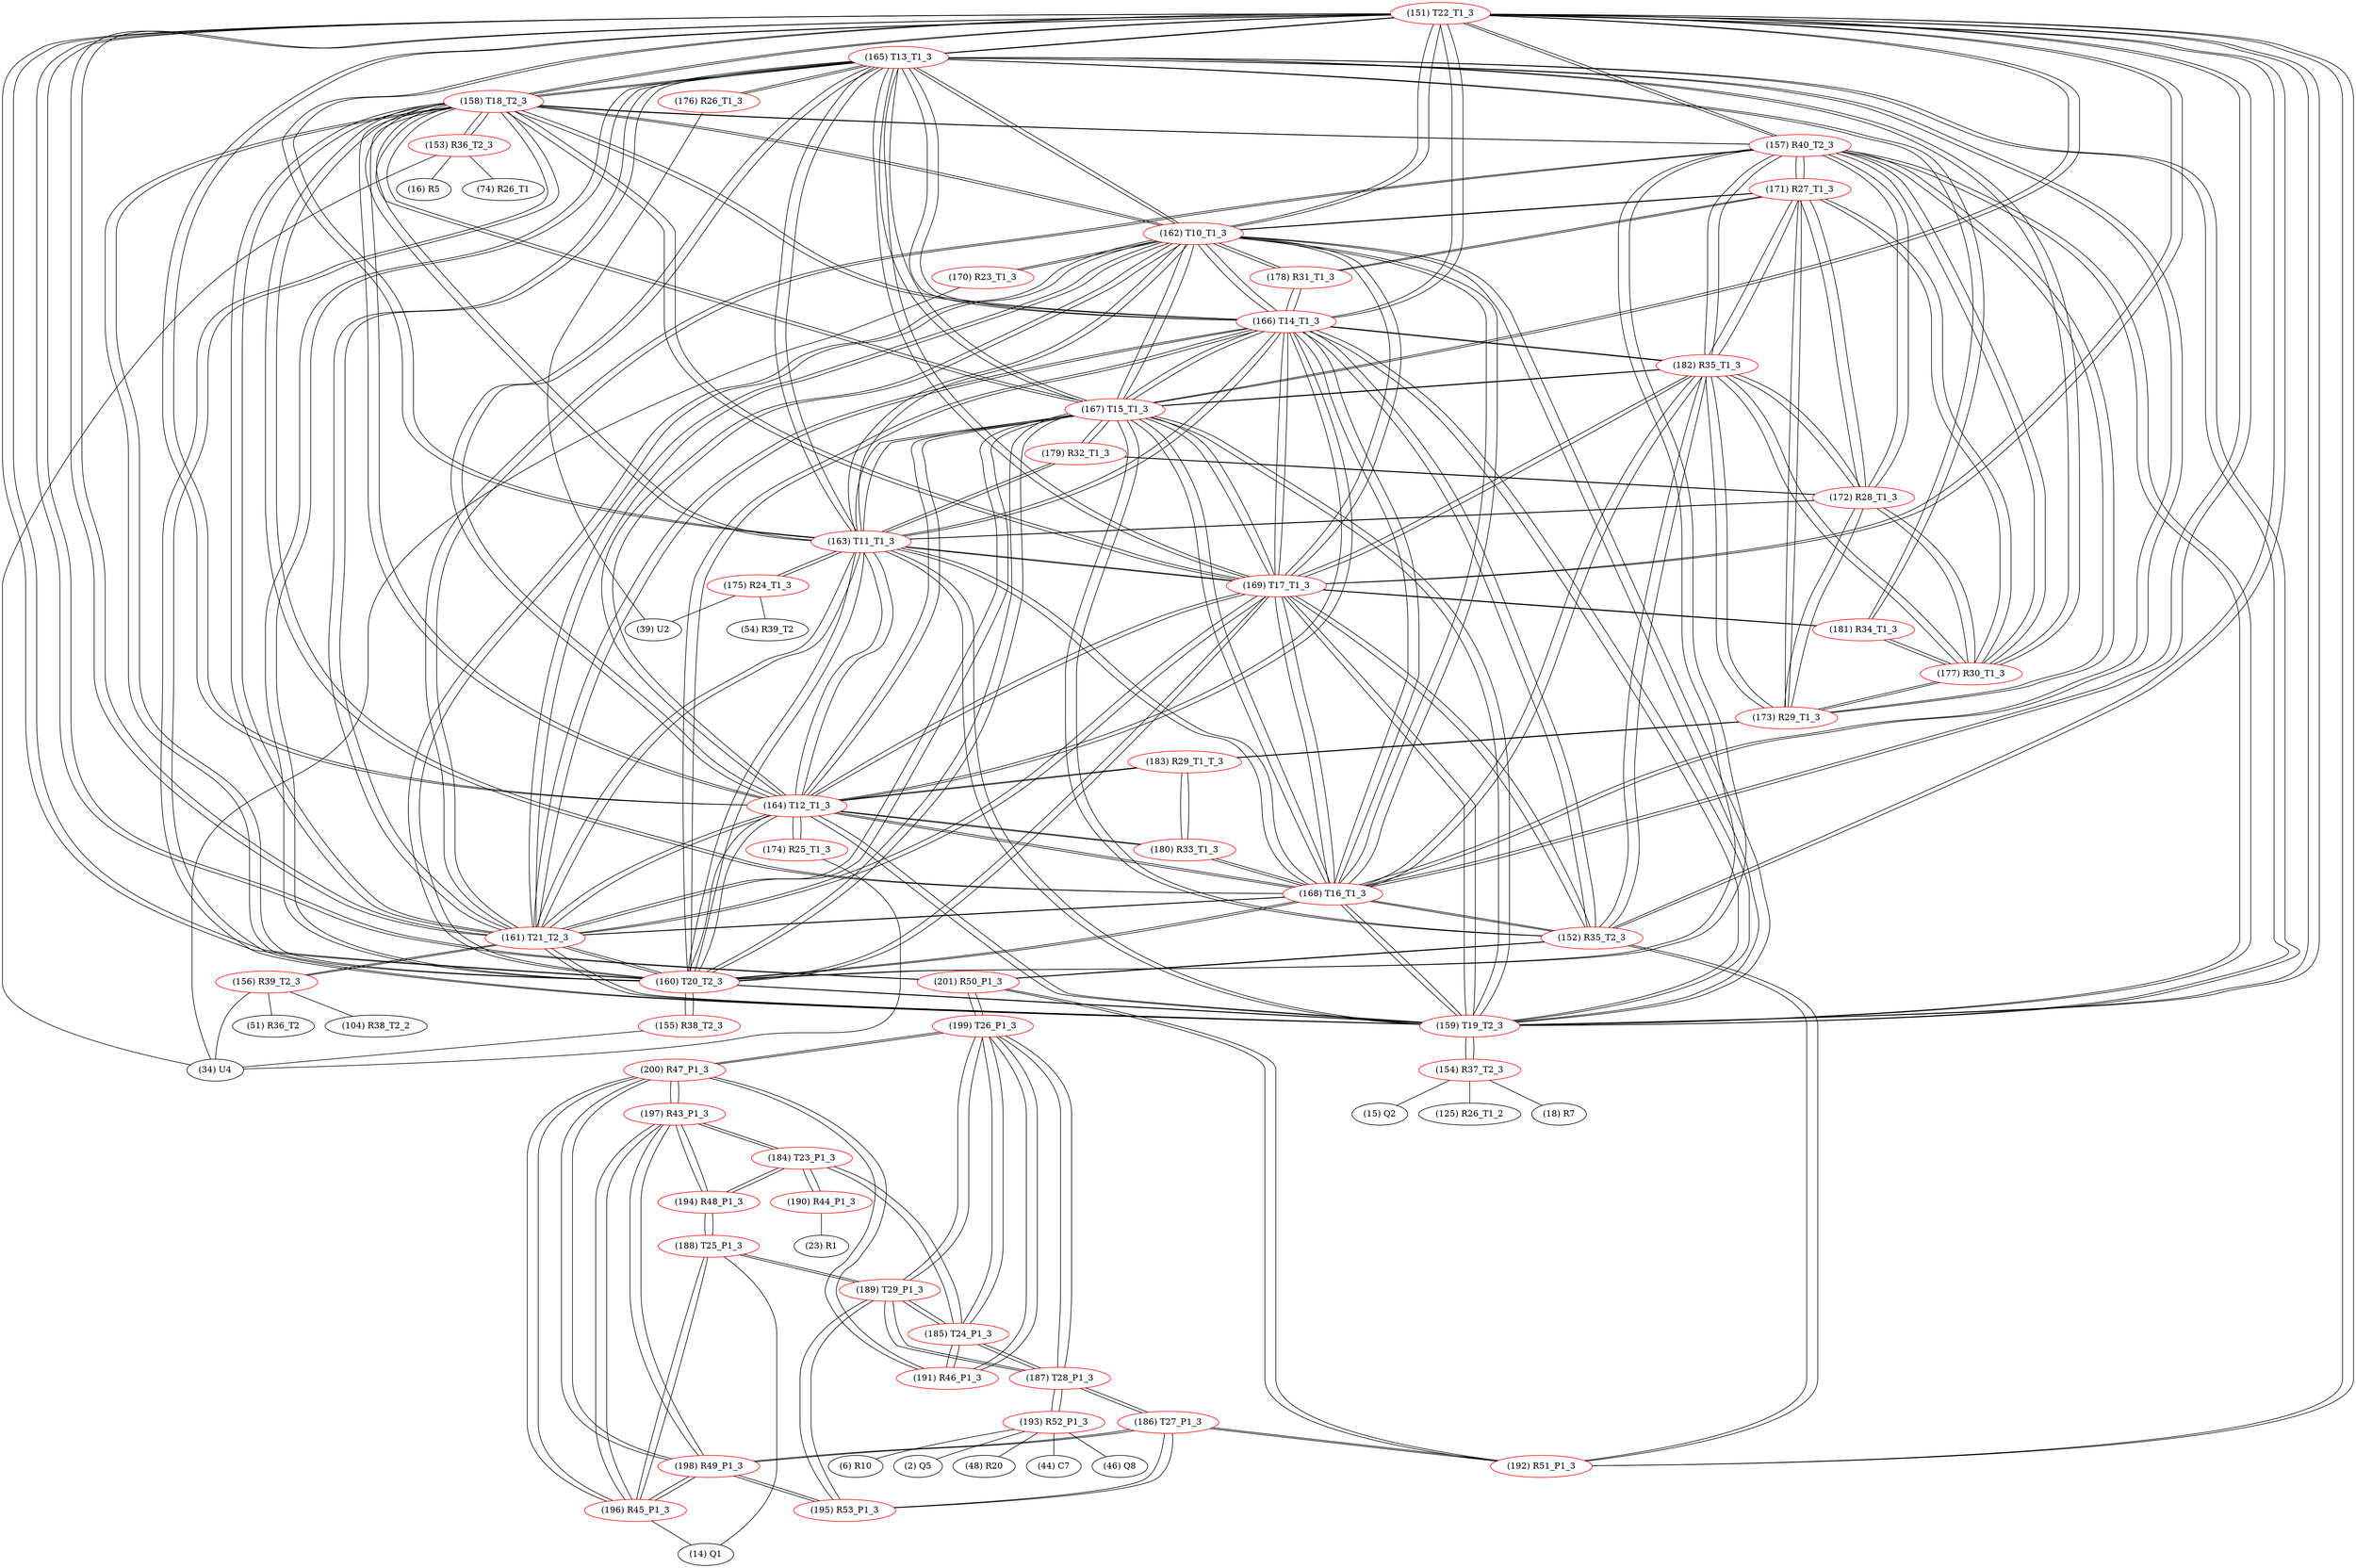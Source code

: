 graph {
	151 [label="(151) T22_T1_3" color=red]
	165 [label="(165) T13_T1_3"]
	158 [label="(158) T18_T2_3"]
	159 [label="(159) T19_T2_3"]
	164 [label="(164) T12_T1_3"]
	167 [label="(167) T15_T1_3"]
	166 [label="(166) T14_T1_3"]
	160 [label="(160) T20_T2_3"]
	161 [label="(161) T21_T2_3"]
	163 [label="(163) T11_T1_3"]
	162 [label="(162) T10_T1_3"]
	168 [label="(168) T16_T1_3"]
	169 [label="(169) T17_T1_3"]
	157 [label="(157) R40_T2_3"]
	192 [label="(192) R51_P1_3"]
	201 [label="(201) R50_P1_3"]
	152 [label="(152) R35_T2_3"]
	152 [label="(152) R35_T2_3" color=red]
	167 [label="(167) T15_T1_3"]
	168 [label="(168) T16_T1_3"]
	166 [label="(166) T14_T1_3"]
	169 [label="(169) T17_T1_3"]
	182 [label="(182) R35_T1_3"]
	192 [label="(192) R51_P1_3"]
	201 [label="(201) R50_P1_3"]
	151 [label="(151) T22_T1_3"]
	153 [label="(153) R36_T2_3" color=red]
	34 [label="(34) U4"]
	16 [label="(16) R5"]
	74 [label="(74) R26_T1"]
	158 [label="(158) T18_T2_3"]
	154 [label="(154) R37_T2_3" color=red]
	18 [label="(18) R7"]
	15 [label="(15) Q2"]
	125 [label="(125) R26_T1_2"]
	159 [label="(159) T19_T2_3"]
	155 [label="(155) R38_T2_3" color=red]
	34 [label="(34) U4"]
	160 [label="(160) T20_T2_3"]
	156 [label="(156) R39_T2_3" color=red]
	34 [label="(34) U4"]
	51 [label="(51) R36_T2"]
	104 [label="(104) R38_T2_2"]
	161 [label="(161) T21_T2_3"]
	157 [label="(157) R40_T2_3" color=red]
	159 [label="(159) T19_T2_3"]
	160 [label="(160) T20_T2_3"]
	161 [label="(161) T21_T2_3"]
	151 [label="(151) T22_T1_3"]
	158 [label="(158) T18_T2_3"]
	173 [label="(173) R29_T1_3"]
	172 [label="(172) R28_T1_3"]
	177 [label="(177) R30_T1_3"]
	171 [label="(171) R27_T1_3"]
	182 [label="(182) R35_T1_3"]
	158 [label="(158) T18_T2_3" color=red]
	165 [label="(165) T13_T1_3"]
	159 [label="(159) T19_T2_3"]
	164 [label="(164) T12_T1_3"]
	167 [label="(167) T15_T1_3"]
	166 [label="(166) T14_T1_3"]
	160 [label="(160) T20_T2_3"]
	161 [label="(161) T21_T2_3"]
	163 [label="(163) T11_T1_3"]
	162 [label="(162) T10_T1_3"]
	151 [label="(151) T22_T1_3"]
	168 [label="(168) T16_T1_3"]
	169 [label="(169) T17_T1_3"]
	157 [label="(157) R40_T2_3"]
	153 [label="(153) R36_T2_3"]
	159 [label="(159) T19_T2_3" color=red]
	165 [label="(165) T13_T1_3"]
	158 [label="(158) T18_T2_3"]
	164 [label="(164) T12_T1_3"]
	167 [label="(167) T15_T1_3"]
	166 [label="(166) T14_T1_3"]
	160 [label="(160) T20_T2_3"]
	161 [label="(161) T21_T2_3"]
	163 [label="(163) T11_T1_3"]
	162 [label="(162) T10_T1_3"]
	151 [label="(151) T22_T1_3"]
	168 [label="(168) T16_T1_3"]
	169 [label="(169) T17_T1_3"]
	157 [label="(157) R40_T2_3"]
	154 [label="(154) R37_T2_3"]
	160 [label="(160) T20_T2_3" color=red]
	165 [label="(165) T13_T1_3"]
	158 [label="(158) T18_T2_3"]
	159 [label="(159) T19_T2_3"]
	164 [label="(164) T12_T1_3"]
	167 [label="(167) T15_T1_3"]
	166 [label="(166) T14_T1_3"]
	161 [label="(161) T21_T2_3"]
	163 [label="(163) T11_T1_3"]
	162 [label="(162) T10_T1_3"]
	151 [label="(151) T22_T1_3"]
	168 [label="(168) T16_T1_3"]
	169 [label="(169) T17_T1_3"]
	157 [label="(157) R40_T2_3"]
	155 [label="(155) R38_T2_3"]
	161 [label="(161) T21_T2_3" color=red]
	165 [label="(165) T13_T1_3"]
	158 [label="(158) T18_T2_3"]
	159 [label="(159) T19_T2_3"]
	164 [label="(164) T12_T1_3"]
	167 [label="(167) T15_T1_3"]
	166 [label="(166) T14_T1_3"]
	160 [label="(160) T20_T2_3"]
	163 [label="(163) T11_T1_3"]
	162 [label="(162) T10_T1_3"]
	151 [label="(151) T22_T1_3"]
	168 [label="(168) T16_T1_3"]
	169 [label="(169) T17_T1_3"]
	157 [label="(157) R40_T2_3"]
	156 [label="(156) R39_T2_3"]
	162 [label="(162) T10_T1_3" color=red]
	165 [label="(165) T13_T1_3"]
	158 [label="(158) T18_T2_3"]
	159 [label="(159) T19_T2_3"]
	164 [label="(164) T12_T1_3"]
	167 [label="(167) T15_T1_3"]
	166 [label="(166) T14_T1_3"]
	160 [label="(160) T20_T2_3"]
	161 [label="(161) T21_T2_3"]
	163 [label="(163) T11_T1_3"]
	151 [label="(151) T22_T1_3"]
	168 [label="(168) T16_T1_3"]
	169 [label="(169) T17_T1_3"]
	170 [label="(170) R23_T1_3"]
	171 [label="(171) R27_T1_3"]
	178 [label="(178) R31_T1_3"]
	163 [label="(163) T11_T1_3" color=red]
	165 [label="(165) T13_T1_3"]
	158 [label="(158) T18_T2_3"]
	159 [label="(159) T19_T2_3"]
	164 [label="(164) T12_T1_3"]
	167 [label="(167) T15_T1_3"]
	166 [label="(166) T14_T1_3"]
	160 [label="(160) T20_T2_3"]
	161 [label="(161) T21_T2_3"]
	162 [label="(162) T10_T1_3"]
	151 [label="(151) T22_T1_3"]
	168 [label="(168) T16_T1_3"]
	169 [label="(169) T17_T1_3"]
	175 [label="(175) R24_T1_3"]
	179 [label="(179) R32_T1_3"]
	172 [label="(172) R28_T1_3"]
	164 [label="(164) T12_T1_3" color=red]
	165 [label="(165) T13_T1_3"]
	158 [label="(158) T18_T2_3"]
	159 [label="(159) T19_T2_3"]
	167 [label="(167) T15_T1_3"]
	166 [label="(166) T14_T1_3"]
	160 [label="(160) T20_T2_3"]
	161 [label="(161) T21_T2_3"]
	163 [label="(163) T11_T1_3"]
	162 [label="(162) T10_T1_3"]
	151 [label="(151) T22_T1_3"]
	168 [label="(168) T16_T1_3"]
	169 [label="(169) T17_T1_3"]
	180 [label="(180) R33_T1_3"]
	183 [label="(183) R29_T1_T_3"]
	174 [label="(174) R25_T1_3"]
	165 [label="(165) T13_T1_3" color=red]
	158 [label="(158) T18_T2_3"]
	159 [label="(159) T19_T2_3"]
	164 [label="(164) T12_T1_3"]
	167 [label="(167) T15_T1_3"]
	166 [label="(166) T14_T1_3"]
	160 [label="(160) T20_T2_3"]
	161 [label="(161) T21_T2_3"]
	163 [label="(163) T11_T1_3"]
	162 [label="(162) T10_T1_3"]
	151 [label="(151) T22_T1_3"]
	168 [label="(168) T16_T1_3"]
	169 [label="(169) T17_T1_3"]
	177 [label="(177) R30_T1_3"]
	181 [label="(181) R34_T1_3"]
	176 [label="(176) R26_T1_3"]
	166 [label="(166) T14_T1_3" color=red]
	165 [label="(165) T13_T1_3"]
	158 [label="(158) T18_T2_3"]
	159 [label="(159) T19_T2_3"]
	164 [label="(164) T12_T1_3"]
	167 [label="(167) T15_T1_3"]
	160 [label="(160) T20_T2_3"]
	161 [label="(161) T21_T2_3"]
	163 [label="(163) T11_T1_3"]
	162 [label="(162) T10_T1_3"]
	151 [label="(151) T22_T1_3"]
	168 [label="(168) T16_T1_3"]
	169 [label="(169) T17_T1_3"]
	152 [label="(152) R35_T2_3"]
	182 [label="(182) R35_T1_3"]
	178 [label="(178) R31_T1_3"]
	167 [label="(167) T15_T1_3" color=red]
	165 [label="(165) T13_T1_3"]
	158 [label="(158) T18_T2_3"]
	159 [label="(159) T19_T2_3"]
	164 [label="(164) T12_T1_3"]
	166 [label="(166) T14_T1_3"]
	160 [label="(160) T20_T2_3"]
	161 [label="(161) T21_T2_3"]
	163 [label="(163) T11_T1_3"]
	162 [label="(162) T10_T1_3"]
	151 [label="(151) T22_T1_3"]
	168 [label="(168) T16_T1_3"]
	169 [label="(169) T17_T1_3"]
	152 [label="(152) R35_T2_3"]
	182 [label="(182) R35_T1_3"]
	179 [label="(179) R32_T1_3"]
	168 [label="(168) T16_T1_3" color=red]
	165 [label="(165) T13_T1_3"]
	158 [label="(158) T18_T2_3"]
	159 [label="(159) T19_T2_3"]
	164 [label="(164) T12_T1_3"]
	167 [label="(167) T15_T1_3"]
	166 [label="(166) T14_T1_3"]
	160 [label="(160) T20_T2_3"]
	161 [label="(161) T21_T2_3"]
	163 [label="(163) T11_T1_3"]
	162 [label="(162) T10_T1_3"]
	151 [label="(151) T22_T1_3"]
	169 [label="(169) T17_T1_3"]
	152 [label="(152) R35_T2_3"]
	182 [label="(182) R35_T1_3"]
	180 [label="(180) R33_T1_3"]
	169 [label="(169) T17_T1_3" color=red]
	165 [label="(165) T13_T1_3"]
	158 [label="(158) T18_T2_3"]
	159 [label="(159) T19_T2_3"]
	164 [label="(164) T12_T1_3"]
	167 [label="(167) T15_T1_3"]
	166 [label="(166) T14_T1_3"]
	160 [label="(160) T20_T2_3"]
	161 [label="(161) T21_T2_3"]
	163 [label="(163) T11_T1_3"]
	162 [label="(162) T10_T1_3"]
	151 [label="(151) T22_T1_3"]
	168 [label="(168) T16_T1_3"]
	152 [label="(152) R35_T2_3"]
	182 [label="(182) R35_T1_3"]
	181 [label="(181) R34_T1_3"]
	170 [label="(170) R23_T1_3" color=red]
	34 [label="(34) U4"]
	162 [label="(162) T10_T1_3"]
	171 [label="(171) R27_T1_3" color=red]
	157 [label="(157) R40_T2_3"]
	173 [label="(173) R29_T1_3"]
	172 [label="(172) R28_T1_3"]
	177 [label="(177) R30_T1_3"]
	182 [label="(182) R35_T1_3"]
	162 [label="(162) T10_T1_3"]
	178 [label="(178) R31_T1_3"]
	172 [label="(172) R28_T1_3" color=red]
	157 [label="(157) R40_T2_3"]
	173 [label="(173) R29_T1_3"]
	177 [label="(177) R30_T1_3"]
	171 [label="(171) R27_T1_3"]
	182 [label="(182) R35_T1_3"]
	179 [label="(179) R32_T1_3"]
	163 [label="(163) T11_T1_3"]
	173 [label="(173) R29_T1_3" color=red]
	157 [label="(157) R40_T2_3"]
	172 [label="(172) R28_T1_3"]
	177 [label="(177) R30_T1_3"]
	171 [label="(171) R27_T1_3"]
	182 [label="(182) R35_T1_3"]
	183 [label="(183) R29_T1_T_3"]
	174 [label="(174) R25_T1_3" color=red]
	34 [label="(34) U4"]
	164 [label="(164) T12_T1_3"]
	175 [label="(175) R24_T1_3" color=red]
	39 [label="(39) U2"]
	54 [label="(54) R39_T2"]
	163 [label="(163) T11_T1_3"]
	176 [label="(176) R26_T1_3" color=red]
	39 [label="(39) U2"]
	165 [label="(165) T13_T1_3"]
	177 [label="(177) R30_T1_3" color=red]
	157 [label="(157) R40_T2_3"]
	173 [label="(173) R29_T1_3"]
	172 [label="(172) R28_T1_3"]
	171 [label="(171) R27_T1_3"]
	182 [label="(182) R35_T1_3"]
	181 [label="(181) R34_T1_3"]
	165 [label="(165) T13_T1_3"]
	178 [label="(178) R31_T1_3" color=red]
	171 [label="(171) R27_T1_3"]
	162 [label="(162) T10_T1_3"]
	166 [label="(166) T14_T1_3"]
	179 [label="(179) R32_T1_3" color=red]
	167 [label="(167) T15_T1_3"]
	163 [label="(163) T11_T1_3"]
	172 [label="(172) R28_T1_3"]
	180 [label="(180) R33_T1_3" color=red]
	168 [label="(168) T16_T1_3"]
	164 [label="(164) T12_T1_3"]
	183 [label="(183) R29_T1_T_3"]
	181 [label="(181) R34_T1_3" color=red]
	169 [label="(169) T17_T1_3"]
	177 [label="(177) R30_T1_3"]
	165 [label="(165) T13_T1_3"]
	182 [label="(182) R35_T1_3" color=red]
	167 [label="(167) T15_T1_3"]
	168 [label="(168) T16_T1_3"]
	166 [label="(166) T14_T1_3"]
	169 [label="(169) T17_T1_3"]
	152 [label="(152) R35_T2_3"]
	157 [label="(157) R40_T2_3"]
	173 [label="(173) R29_T1_3"]
	172 [label="(172) R28_T1_3"]
	177 [label="(177) R30_T1_3"]
	171 [label="(171) R27_T1_3"]
	183 [label="(183) R29_T1_T_3" color=red]
	180 [label="(180) R33_T1_3"]
	164 [label="(164) T12_T1_3"]
	173 [label="(173) R29_T1_3"]
	184 [label="(184) T23_P1_3" color=red]
	194 [label="(194) R48_P1_3"]
	197 [label="(197) R43_P1_3"]
	185 [label="(185) T24_P1_3"]
	190 [label="(190) R44_P1_3"]
	185 [label="(185) T24_P1_3" color=red]
	199 [label="(199) T26_P1_3"]
	189 [label="(189) T29_P1_3"]
	187 [label="(187) T28_P1_3"]
	191 [label="(191) R46_P1_3"]
	184 [label="(184) T23_P1_3"]
	186 [label="(186) T27_P1_3" color=red]
	192 [label="(192) R51_P1_3"]
	187 [label="(187) T28_P1_3"]
	195 [label="(195) R53_P1_3"]
	198 [label="(198) R49_P1_3"]
	187 [label="(187) T28_P1_3" color=red]
	199 [label="(199) T26_P1_3"]
	185 [label="(185) T24_P1_3"]
	189 [label="(189) T29_P1_3"]
	193 [label="(193) R52_P1_3"]
	186 [label="(186) T27_P1_3"]
	188 [label="(188) T25_P1_3" color=red]
	189 [label="(189) T29_P1_3"]
	194 [label="(194) R48_P1_3"]
	196 [label="(196) R45_P1_3"]
	14 [label="(14) Q1"]
	189 [label="(189) T29_P1_3" color=red]
	199 [label="(199) T26_P1_3"]
	185 [label="(185) T24_P1_3"]
	187 [label="(187) T28_P1_3"]
	188 [label="(188) T25_P1_3"]
	195 [label="(195) R53_P1_3"]
	190 [label="(190) R44_P1_3" color=red]
	23 [label="(23) R1"]
	184 [label="(184) T23_P1_3"]
	191 [label="(191) R46_P1_3" color=red]
	199 [label="(199) T26_P1_3"]
	200 [label="(200) R47_P1_3"]
	185 [label="(185) T24_P1_3"]
	192 [label="(192) R51_P1_3" color=red]
	186 [label="(186) T27_P1_3"]
	201 [label="(201) R50_P1_3"]
	151 [label="(151) T22_T1_3"]
	152 [label="(152) R35_T2_3"]
	193 [label="(193) R52_P1_3" color=red]
	6 [label="(6) R10"]
	2 [label="(2) Q5"]
	48 [label="(48) R20"]
	44 [label="(44) C7"]
	46 [label="(46) Q8"]
	187 [label="(187) T28_P1_3"]
	194 [label="(194) R48_P1_3" color=red]
	188 [label="(188) T25_P1_3"]
	184 [label="(184) T23_P1_3"]
	197 [label="(197) R43_P1_3"]
	195 [label="(195) R53_P1_3" color=red]
	189 [label="(189) T29_P1_3"]
	186 [label="(186) T27_P1_3"]
	198 [label="(198) R49_P1_3"]
	196 [label="(196) R45_P1_3" color=red]
	200 [label="(200) R47_P1_3"]
	197 [label="(197) R43_P1_3"]
	198 [label="(198) R49_P1_3"]
	188 [label="(188) T25_P1_3"]
	14 [label="(14) Q1"]
	197 [label="(197) R43_P1_3" color=red]
	194 [label="(194) R48_P1_3"]
	184 [label="(184) T23_P1_3"]
	200 [label="(200) R47_P1_3"]
	196 [label="(196) R45_P1_3"]
	198 [label="(198) R49_P1_3"]
	198 [label="(198) R49_P1_3" color=red]
	200 [label="(200) R47_P1_3"]
	196 [label="(196) R45_P1_3"]
	197 [label="(197) R43_P1_3"]
	186 [label="(186) T27_P1_3"]
	195 [label="(195) R53_P1_3"]
	199 [label="(199) T26_P1_3" color=red]
	201 [label="(201) R50_P1_3"]
	185 [label="(185) T24_P1_3"]
	189 [label="(189) T29_P1_3"]
	187 [label="(187) T28_P1_3"]
	191 [label="(191) R46_P1_3"]
	200 [label="(200) R47_P1_3"]
	200 [label="(200) R47_P1_3" color=red]
	196 [label="(196) R45_P1_3"]
	197 [label="(197) R43_P1_3"]
	198 [label="(198) R49_P1_3"]
	199 [label="(199) T26_P1_3"]
	191 [label="(191) R46_P1_3"]
	201 [label="(201) R50_P1_3" color=red]
	199 [label="(199) T26_P1_3"]
	192 [label="(192) R51_P1_3"]
	151 [label="(151) T22_T1_3"]
	152 [label="(152) R35_T2_3"]
	151 -- 165
	151 -- 158
	151 -- 159
	151 -- 164
	151 -- 167
	151 -- 166
	151 -- 160
	151 -- 161
	151 -- 163
	151 -- 162
	151 -- 168
	151 -- 169
	151 -- 157
	151 -- 192
	151 -- 201
	151 -- 152
	152 -- 167
	152 -- 168
	152 -- 166
	152 -- 169
	152 -- 182
	152 -- 192
	152 -- 201
	152 -- 151
	153 -- 34
	153 -- 16
	153 -- 74
	153 -- 158
	154 -- 18
	154 -- 15
	154 -- 125
	154 -- 159
	155 -- 34
	155 -- 160
	156 -- 34
	156 -- 51
	156 -- 104
	156 -- 161
	157 -- 159
	157 -- 160
	157 -- 161
	157 -- 151
	157 -- 158
	157 -- 173
	157 -- 172
	157 -- 177
	157 -- 171
	157 -- 182
	158 -- 165
	158 -- 159
	158 -- 164
	158 -- 167
	158 -- 166
	158 -- 160
	158 -- 161
	158 -- 163
	158 -- 162
	158 -- 151
	158 -- 168
	158 -- 169
	158 -- 157
	158 -- 153
	159 -- 165
	159 -- 158
	159 -- 164
	159 -- 167
	159 -- 166
	159 -- 160
	159 -- 161
	159 -- 163
	159 -- 162
	159 -- 151
	159 -- 168
	159 -- 169
	159 -- 157
	159 -- 154
	160 -- 165
	160 -- 158
	160 -- 159
	160 -- 164
	160 -- 167
	160 -- 166
	160 -- 161
	160 -- 163
	160 -- 162
	160 -- 151
	160 -- 168
	160 -- 169
	160 -- 157
	160 -- 155
	161 -- 165
	161 -- 158
	161 -- 159
	161 -- 164
	161 -- 167
	161 -- 166
	161 -- 160
	161 -- 163
	161 -- 162
	161 -- 151
	161 -- 168
	161 -- 169
	161 -- 157
	161 -- 156
	162 -- 165
	162 -- 158
	162 -- 159
	162 -- 164
	162 -- 167
	162 -- 166
	162 -- 160
	162 -- 161
	162 -- 163
	162 -- 151
	162 -- 168
	162 -- 169
	162 -- 170
	162 -- 171
	162 -- 178
	163 -- 165
	163 -- 158
	163 -- 159
	163 -- 164
	163 -- 167
	163 -- 166
	163 -- 160
	163 -- 161
	163 -- 162
	163 -- 151
	163 -- 168
	163 -- 169
	163 -- 175
	163 -- 179
	163 -- 172
	164 -- 165
	164 -- 158
	164 -- 159
	164 -- 167
	164 -- 166
	164 -- 160
	164 -- 161
	164 -- 163
	164 -- 162
	164 -- 151
	164 -- 168
	164 -- 169
	164 -- 180
	164 -- 183
	164 -- 174
	165 -- 158
	165 -- 159
	165 -- 164
	165 -- 167
	165 -- 166
	165 -- 160
	165 -- 161
	165 -- 163
	165 -- 162
	165 -- 151
	165 -- 168
	165 -- 169
	165 -- 177
	165 -- 181
	165 -- 176
	166 -- 165
	166 -- 158
	166 -- 159
	166 -- 164
	166 -- 167
	166 -- 160
	166 -- 161
	166 -- 163
	166 -- 162
	166 -- 151
	166 -- 168
	166 -- 169
	166 -- 152
	166 -- 182
	166 -- 178
	167 -- 165
	167 -- 158
	167 -- 159
	167 -- 164
	167 -- 166
	167 -- 160
	167 -- 161
	167 -- 163
	167 -- 162
	167 -- 151
	167 -- 168
	167 -- 169
	167 -- 152
	167 -- 182
	167 -- 179
	168 -- 165
	168 -- 158
	168 -- 159
	168 -- 164
	168 -- 167
	168 -- 166
	168 -- 160
	168 -- 161
	168 -- 163
	168 -- 162
	168 -- 151
	168 -- 169
	168 -- 152
	168 -- 182
	168 -- 180
	169 -- 165
	169 -- 158
	169 -- 159
	169 -- 164
	169 -- 167
	169 -- 166
	169 -- 160
	169 -- 161
	169 -- 163
	169 -- 162
	169 -- 151
	169 -- 168
	169 -- 152
	169 -- 182
	169 -- 181
	170 -- 34
	170 -- 162
	171 -- 157
	171 -- 173
	171 -- 172
	171 -- 177
	171 -- 182
	171 -- 162
	171 -- 178
	172 -- 157
	172 -- 173
	172 -- 177
	172 -- 171
	172 -- 182
	172 -- 179
	172 -- 163
	173 -- 157
	173 -- 172
	173 -- 177
	173 -- 171
	173 -- 182
	173 -- 183
	174 -- 34
	174 -- 164
	175 -- 39
	175 -- 54
	175 -- 163
	176 -- 39
	176 -- 165
	177 -- 157
	177 -- 173
	177 -- 172
	177 -- 171
	177 -- 182
	177 -- 181
	177 -- 165
	178 -- 171
	178 -- 162
	178 -- 166
	179 -- 167
	179 -- 163
	179 -- 172
	180 -- 168
	180 -- 164
	180 -- 183
	181 -- 169
	181 -- 177
	181 -- 165
	182 -- 167
	182 -- 168
	182 -- 166
	182 -- 169
	182 -- 152
	182 -- 157
	182 -- 173
	182 -- 172
	182 -- 177
	182 -- 171
	183 -- 180
	183 -- 164
	183 -- 173
	184 -- 194
	184 -- 197
	184 -- 185
	184 -- 190
	185 -- 199
	185 -- 189
	185 -- 187
	185 -- 191
	185 -- 184
	186 -- 192
	186 -- 187
	186 -- 195
	186 -- 198
	187 -- 199
	187 -- 185
	187 -- 189
	187 -- 193
	187 -- 186
	188 -- 189
	188 -- 194
	188 -- 196
	188 -- 14
	189 -- 199
	189 -- 185
	189 -- 187
	189 -- 188
	189 -- 195
	190 -- 23
	190 -- 184
	191 -- 199
	191 -- 200
	191 -- 185
	192 -- 186
	192 -- 201
	192 -- 151
	192 -- 152
	193 -- 6
	193 -- 2
	193 -- 48
	193 -- 44
	193 -- 46
	193 -- 187
	194 -- 188
	194 -- 184
	194 -- 197
	195 -- 189
	195 -- 186
	195 -- 198
	196 -- 200
	196 -- 197
	196 -- 198
	196 -- 188
	196 -- 14
	197 -- 194
	197 -- 184
	197 -- 200
	197 -- 196
	197 -- 198
	198 -- 200
	198 -- 196
	198 -- 197
	198 -- 186
	198 -- 195
	199 -- 201
	199 -- 185
	199 -- 189
	199 -- 187
	199 -- 191
	199 -- 200
	200 -- 196
	200 -- 197
	200 -- 198
	200 -- 199
	200 -- 191
	201 -- 199
	201 -- 192
	201 -- 151
	201 -- 152
}
